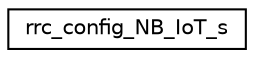 digraph "Graphical Class Hierarchy"
{
 // LATEX_PDF_SIZE
  edge [fontname="Helvetica",fontsize="10",labelfontname="Helvetica",labelfontsize="10"];
  node [fontname="Helvetica",fontsize="10",shape=record];
  rankdir="LR";
  Node0 [label="rrc_config_NB_IoT_s",height=0.2,width=0.4,color="black", fillcolor="white", style="filled",URL="$structrrc__config__NB__IoT__s.html",tooltip=" "];
}
